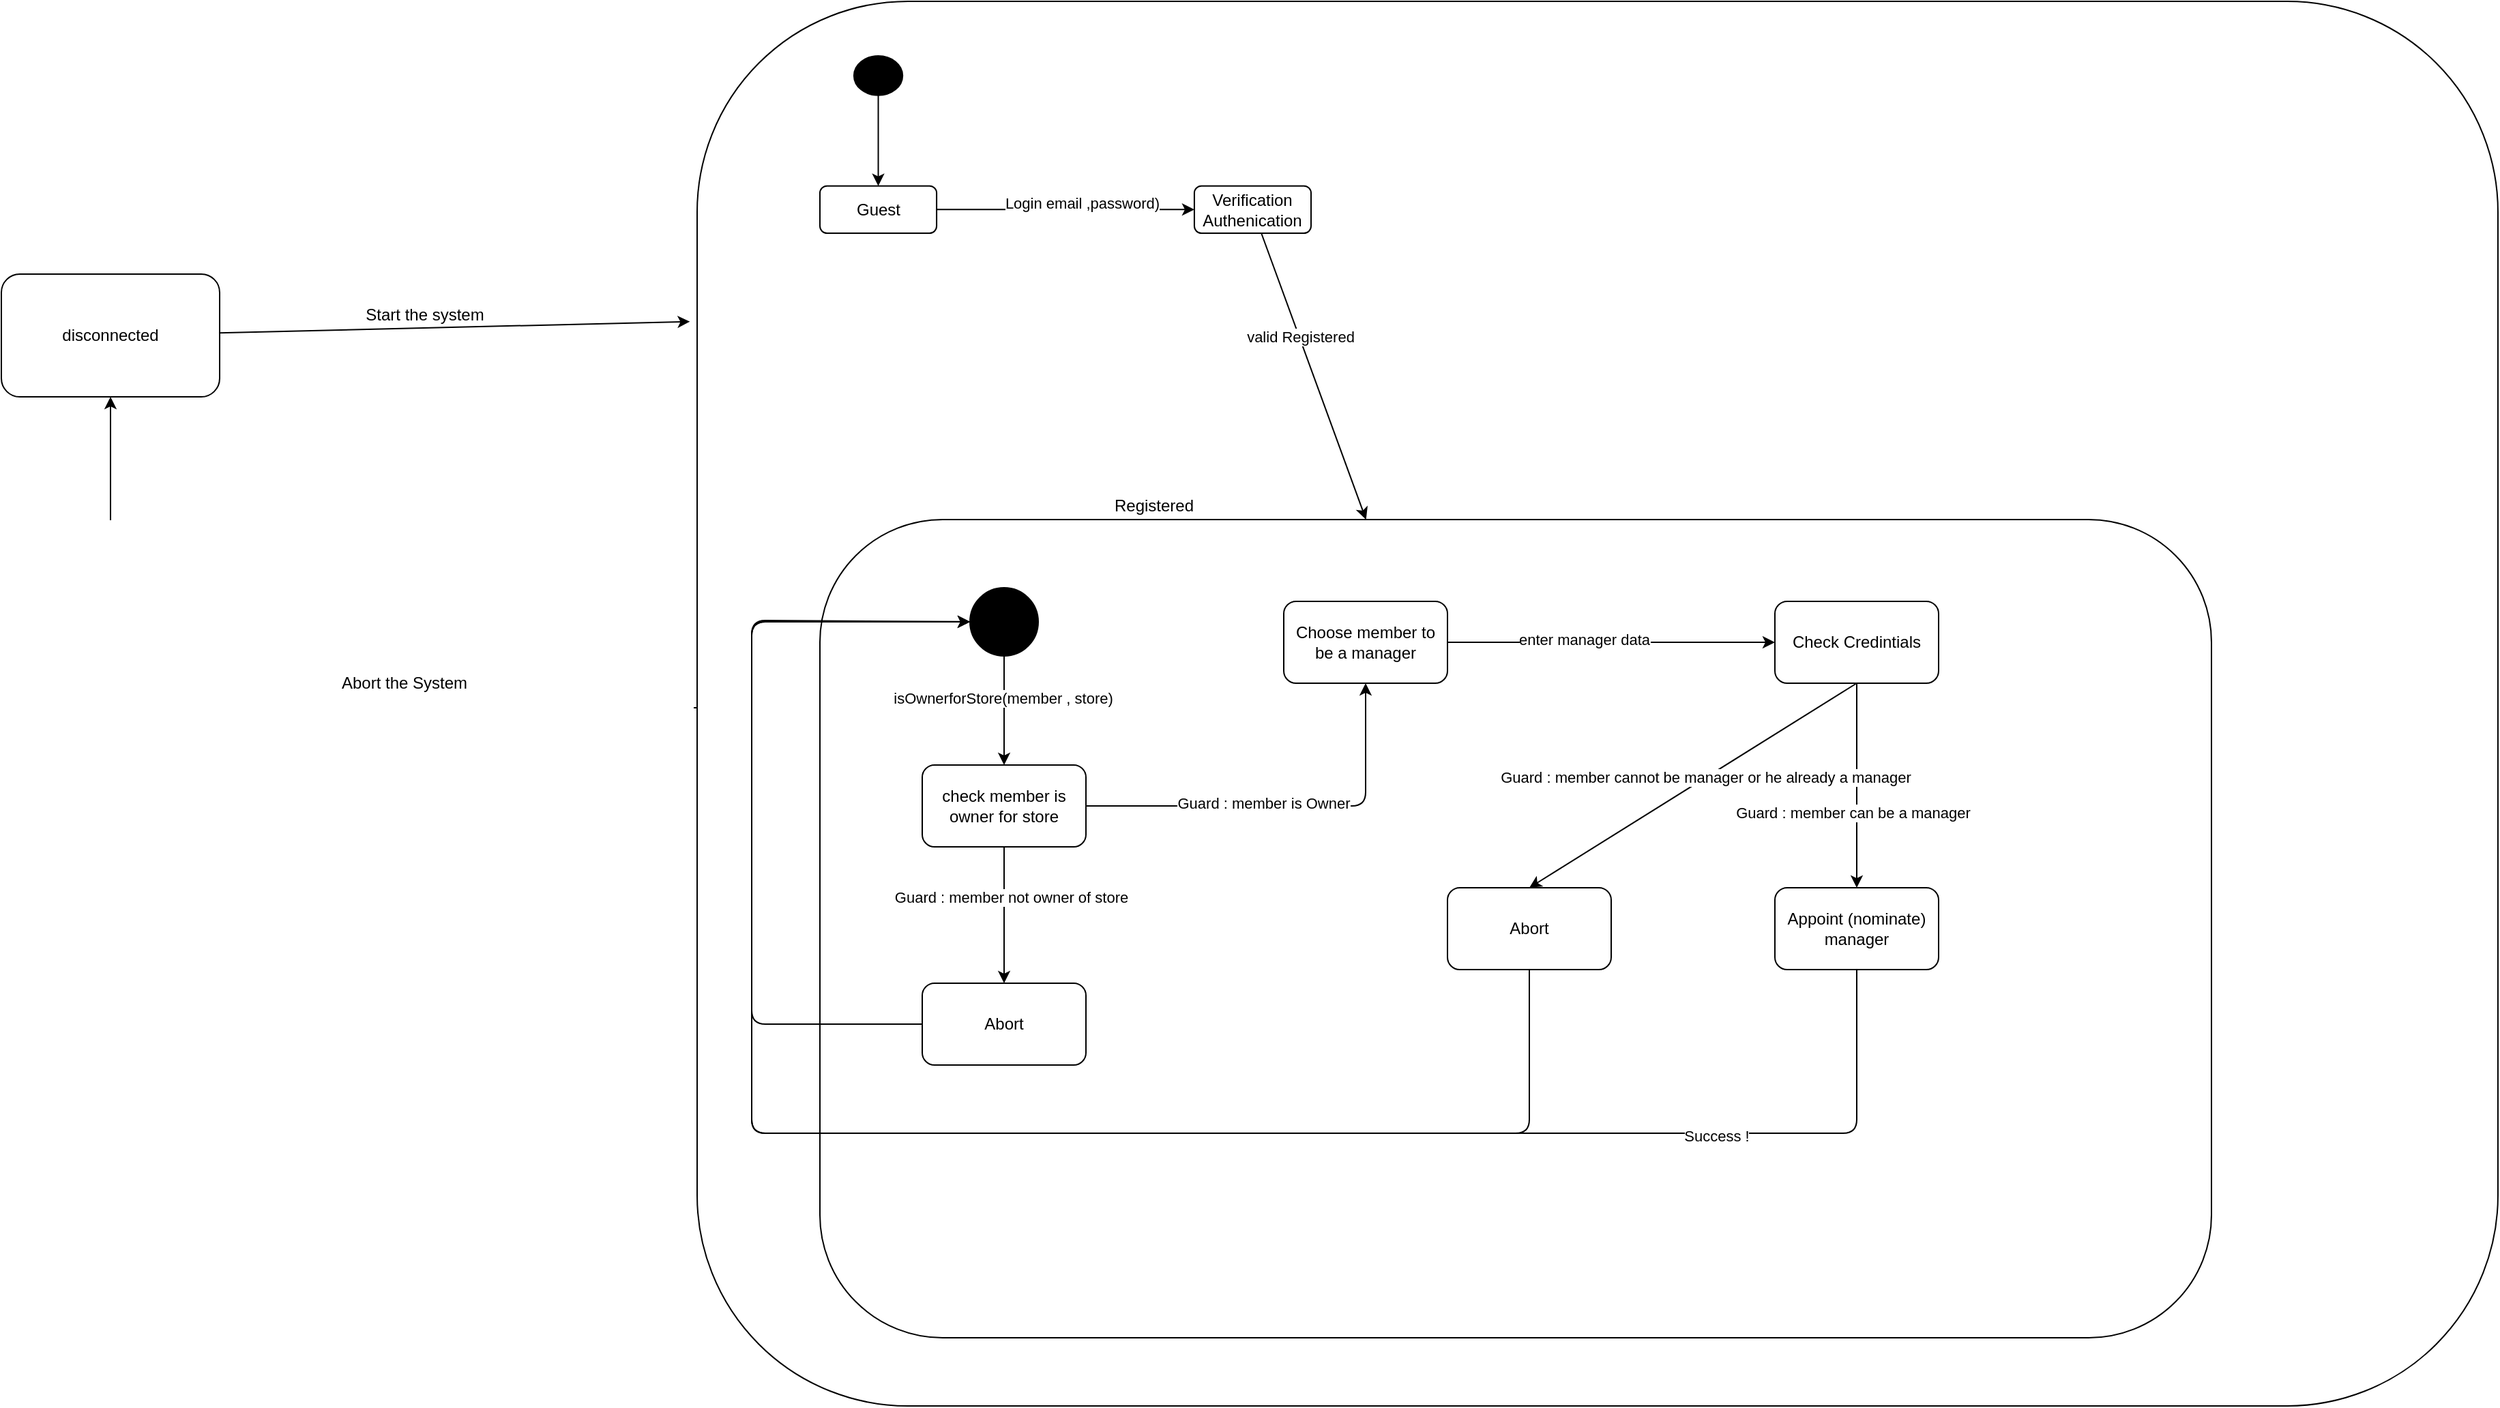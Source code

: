 <mxfile version="14.5.1" type="device"><diagram id="jNaSgFBuIJswenODb-VC" name="Page-1"><mxGraphModel dx="1278" dy="607" grid="1" gridSize="10" guides="1" tooltips="1" connect="1" arrows="1" fold="1" page="1" pageScale="1" pageWidth="850" pageHeight="1100" math="0" shadow="0"><root><mxCell id="0"/><mxCell id="1" parent="0"/><mxCell id="Bai17XnUuMQZsTQ8wF9e-1" value="" style="rounded=1;whiteSpace=wrap;html=1;fillColor=#FFFFFF;" vertex="1" parent="1"><mxGeometry x="530" y="50" width="1320" height="1030" as="geometry"/></mxCell><mxCell id="Bai17XnUuMQZsTQ8wF9e-2" value="" style="endArrow=classic;html=1;entryX=-0.004;entryY=0.228;entryDx=0;entryDy=0;entryPerimeter=0;" edge="1" parent="1" source="Bai17XnUuMQZsTQ8wF9e-36" target="Bai17XnUuMQZsTQ8wF9e-1"><mxGeometry width="50" height="50" relative="1" as="geometry"><mxPoint x="540" y="730" as="sourcePoint"/><mxPoint x="590" y="680" as="targetPoint"/></mxGeometry></mxCell><mxCell id="Bai17XnUuMQZsTQ8wF9e-3" value="" style="endArrow=classic;html=1;" edge="1" parent="1" source="Bai17XnUuMQZsTQ8wF9e-1" target="Bai17XnUuMQZsTQ8wF9e-36"><mxGeometry width="50" height="50" relative="1" as="geometry"><mxPoint x="410" y="630" as="sourcePoint"/><mxPoint x="320" y="460" as="targetPoint"/><Array as="points"><mxPoint x="100" y="570"/></Array></mxGeometry></mxCell><mxCell id="Bai17XnUuMQZsTQ8wF9e-4" value="" style="rounded=1;whiteSpace=wrap;html=1;fillColor=#FFFFFF;" vertex="1" parent="1"><mxGeometry x="620" y="430" width="1020" height="600" as="geometry"/></mxCell><mxCell id="Bai17XnUuMQZsTQ8wF9e-5" value="" style="shape=mxgraph.bpmn.shape;html=1;verticalLabelPosition=bottom;labelBackgroundColor=#ffffff;verticalAlign=top;align=center;perimeter=ellipsePerimeter;outlineConnect=0;outline=standard;symbol=general;fillColor=#000000;" vertex="1" parent="1"><mxGeometry x="730" y="480" width="50" height="50" as="geometry"/></mxCell><mxCell id="Bai17XnUuMQZsTQ8wF9e-7" value="Registered" style="text;html=1;strokeColor=none;fillColor=none;align=center;verticalAlign=middle;whiteSpace=wrap;rounded=0;" vertex="1" parent="1"><mxGeometry x="845" y="410" width="40" height="20" as="geometry"/></mxCell><mxCell id="Bai17XnUuMQZsTQ8wF9e-23" value="" style="group" vertex="1" connectable="0" parent="1"><mxGeometry x="620" y="90" width="360" height="130" as="geometry"/></mxCell><mxCell id="Bai17XnUuMQZsTQ8wF9e-24" value="" style="shape=mxgraph.bpmn.shape;html=1;verticalLabelPosition=bottom;labelBackgroundColor=#ffffff;verticalAlign=top;align=center;perimeter=ellipsePerimeter;outlineConnect=0;outline=standard;symbol=general;fillColor=#000000;" vertex="1" parent="Bai17XnUuMQZsTQ8wF9e-23"><mxGeometry x="24.95" width="35.644" height="28.889" as="geometry"/></mxCell><mxCell id="Bai17XnUuMQZsTQ8wF9e-25" value="Guest" style="rounded=1;whiteSpace=wrap;html=1;fillColor=#FFFFFF;" vertex="1" parent="Bai17XnUuMQZsTQ8wF9e-23"><mxGeometry y="95.333" width="85.545" height="34.667" as="geometry"/></mxCell><mxCell id="Bai17XnUuMQZsTQ8wF9e-26" value="" style="endArrow=classic;html=1;" edge="1" parent="Bai17XnUuMQZsTQ8wF9e-23" source="Bai17XnUuMQZsTQ8wF9e-24" target="Bai17XnUuMQZsTQ8wF9e-25"><mxGeometry width="50" height="50" relative="1" as="geometry"><mxPoint x="89.109" y="34.667" as="sourcePoint"/><mxPoint x="124.752" y="5.778" as="targetPoint"/></mxGeometry></mxCell><mxCell id="Bai17XnUuMQZsTQ8wF9e-27" value="" style="endArrow=classic;html=1;exitX=1;exitY=0.5;exitDx=0;exitDy=0;" edge="1" parent="Bai17XnUuMQZsTQ8wF9e-23" source="Bai17XnUuMQZsTQ8wF9e-25" target="Bai17XnUuMQZsTQ8wF9e-29"><mxGeometry width="50" height="50" relative="1" as="geometry"><mxPoint x="49.901" y="34.667" as="sourcePoint"/><mxPoint x="49.901" y="101.111" as="targetPoint"/></mxGeometry></mxCell><mxCell id="Bai17XnUuMQZsTQ8wF9e-28" value="Login email ,password)" style="edgeLabel;html=1;align=center;verticalAlign=middle;resizable=0;points=[];" vertex="1" connectable="0" parent="Bai17XnUuMQZsTQ8wF9e-27"><mxGeometry x="-0.247" relative="1" as="geometry"><mxPoint x="35" y="-5" as="offset"/></mxGeometry></mxCell><mxCell id="Bai17XnUuMQZsTQ8wF9e-29" value="Verification&lt;br&gt;Authenication" style="rounded=1;whiteSpace=wrap;html=1;fillColor=#FFFFFF;" vertex="1" parent="Bai17XnUuMQZsTQ8wF9e-23"><mxGeometry x="274.455" y="95.333" width="85.545" height="34.667" as="geometry"/></mxCell><mxCell id="Bai17XnUuMQZsTQ8wF9e-30" value="" style="endArrow=classic;html=1;" edge="1" parent="1" source="Bai17XnUuMQZsTQ8wF9e-29" target="Bai17XnUuMQZsTQ8wF9e-4"><mxGeometry width="50" height="50" relative="1" as="geometry"><mxPoint x="685.0" y="305" as="sourcePoint"/><mxPoint x="950.0" y="305" as="targetPoint"/></mxGeometry></mxCell><mxCell id="Bai17XnUuMQZsTQ8wF9e-31" value="valid Registered" style="edgeLabel;html=1;align=center;verticalAlign=middle;resizable=0;points=[];" vertex="1" connectable="0" parent="Bai17XnUuMQZsTQ8wF9e-30"><mxGeometry x="-0.276" relative="1" as="geometry"><mxPoint as="offset"/></mxGeometry></mxCell><mxCell id="Bai17XnUuMQZsTQ8wF9e-36" value="disconnected" style="rounded=1;whiteSpace=wrap;html=1;" vertex="1" parent="1"><mxGeometry x="20" y="250" width="160" height="90" as="geometry"/></mxCell><mxCell id="Bai17XnUuMQZsTQ8wF9e-37" value="Start the system" style="text;html=1;align=center;verticalAlign=middle;resizable=0;points=[];autosize=1;" vertex="1" parent="1"><mxGeometry x="280" y="270" width="100" height="20" as="geometry"/></mxCell><mxCell id="Bai17XnUuMQZsTQ8wF9e-38" value="Abort the System" style="text;html=1;align=center;verticalAlign=middle;resizable=0;points=[];autosize=1;" vertex="1" parent="1"><mxGeometry x="260" y="540" width="110" height="20" as="geometry"/></mxCell><mxCell id="Bai17XnUuMQZsTQ8wF9e-42" value="" style="endArrow=classic;html=1;" edge="1" parent="1" source="Bai17XnUuMQZsTQ8wF9e-5" target="Bai17XnUuMQZsTQ8wF9e-43"><mxGeometry width="50" height="50" relative="1" as="geometry"><mxPoint x="780" y="760" as="sourcePoint"/><mxPoint x="830" y="710" as="targetPoint"/></mxGeometry></mxCell><mxCell id="Bai17XnUuMQZsTQ8wF9e-52" value="isOwnerforStore(member , store)" style="edgeLabel;html=1;align=center;verticalAlign=middle;resizable=0;points=[];" vertex="1" connectable="0" parent="Bai17XnUuMQZsTQ8wF9e-42"><mxGeometry x="-0.226" y="-1" relative="1" as="geometry"><mxPoint as="offset"/></mxGeometry></mxCell><mxCell id="Bai17XnUuMQZsTQ8wF9e-43" value="check member is owner for store" style="rounded=1;whiteSpace=wrap;html=1;" vertex="1" parent="1"><mxGeometry x="695" y="610" width="120" height="60" as="geometry"/></mxCell><mxCell id="Bai17XnUuMQZsTQ8wF9e-44" value="" style="endArrow=classic;html=1;exitX=0.5;exitY=1;exitDx=0;exitDy=0;entryX=0.5;entryY=0;entryDx=0;entryDy=0;" edge="1" parent="1" source="Bai17XnUuMQZsTQ8wF9e-43" target="Bai17XnUuMQZsTQ8wF9e-46"><mxGeometry width="50" height="50" relative="1" as="geometry"><mxPoint x="780" y="750" as="sourcePoint"/><mxPoint x="830" y="700" as="targetPoint"/></mxGeometry></mxCell><mxCell id="Bai17XnUuMQZsTQ8wF9e-47" value="Guard : member not owner of store" style="edgeLabel;html=1;align=center;verticalAlign=middle;resizable=0;points=[];" vertex="1" connectable="0" parent="Bai17XnUuMQZsTQ8wF9e-44"><mxGeometry x="-0.275" y="5" relative="1" as="geometry"><mxPoint as="offset"/></mxGeometry></mxCell><mxCell id="Bai17XnUuMQZsTQ8wF9e-46" value="Abort" style="rounded=1;whiteSpace=wrap;html=1;" vertex="1" parent="1"><mxGeometry x="695" y="770" width="120" height="60" as="geometry"/></mxCell><mxCell id="Bai17XnUuMQZsTQ8wF9e-48" value="" style="endArrow=classic;html=1;exitX=0;exitY=0.5;exitDx=0;exitDy=0;" edge="1" parent="1" source="Bai17XnUuMQZsTQ8wF9e-46" target="Bai17XnUuMQZsTQ8wF9e-5"><mxGeometry width="50" height="50" relative="1" as="geometry"><mxPoint x="680" y="660" as="sourcePoint"/><mxPoint x="730" y="610" as="targetPoint"/><Array as="points"><mxPoint x="570" y="800"/><mxPoint x="570" y="505"/></Array></mxGeometry></mxCell><mxCell id="Bai17XnUuMQZsTQ8wF9e-49" value="" style="endArrow=classic;html=1;exitX=1;exitY=0.5;exitDx=0;exitDy=0;entryX=0.5;entryY=1;entryDx=0;entryDy=0;" edge="1" parent="1" source="Bai17XnUuMQZsTQ8wF9e-43" target="Bai17XnUuMQZsTQ8wF9e-50"><mxGeometry width="50" height="50" relative="1" as="geometry"><mxPoint x="1000" y="660" as="sourcePoint"/><mxPoint x="1050" y="610" as="targetPoint"/><Array as="points"><mxPoint x="1020" y="640"/></Array></mxGeometry></mxCell><mxCell id="Bai17XnUuMQZsTQ8wF9e-51" value="Guard : member is Owner" style="edgeLabel;html=1;align=center;verticalAlign=middle;resizable=0;points=[];" vertex="1" connectable="0" parent="Bai17XnUuMQZsTQ8wF9e-49"><mxGeometry x="-0.117" y="2" relative="1" as="geometry"><mxPoint as="offset"/></mxGeometry></mxCell><mxCell id="Bai17XnUuMQZsTQ8wF9e-50" value="Choose member to be a manager" style="rounded=1;whiteSpace=wrap;html=1;" vertex="1" parent="1"><mxGeometry x="960" y="490" width="120" height="60" as="geometry"/></mxCell><mxCell id="Bai17XnUuMQZsTQ8wF9e-53" value="Check Credintials" style="rounded=1;whiteSpace=wrap;html=1;" vertex="1" parent="1"><mxGeometry x="1320" y="490" width="120" height="60" as="geometry"/></mxCell><mxCell id="Bai17XnUuMQZsTQ8wF9e-54" value="" style="endArrow=classic;html=1;exitX=1;exitY=0.5;exitDx=0;exitDy=0;" edge="1" parent="1" source="Bai17XnUuMQZsTQ8wF9e-50" target="Bai17XnUuMQZsTQ8wF9e-53"><mxGeometry width="50" height="50" relative="1" as="geometry"><mxPoint x="1160" y="610" as="sourcePoint"/><mxPoint x="1210" y="560" as="targetPoint"/></mxGeometry></mxCell><mxCell id="Bai17XnUuMQZsTQ8wF9e-55" value="enter manager data" style="edgeLabel;html=1;align=center;verticalAlign=middle;resizable=0;points=[];" vertex="1" connectable="0" parent="Bai17XnUuMQZsTQ8wF9e-54"><mxGeometry x="-0.166" y="2" relative="1" as="geometry"><mxPoint as="offset"/></mxGeometry></mxCell><mxCell id="Bai17XnUuMQZsTQ8wF9e-56" value="" style="endArrow=classic;html=1;" edge="1" parent="1" source="Bai17XnUuMQZsTQ8wF9e-53" target="Bai17XnUuMQZsTQ8wF9e-57"><mxGeometry width="50" height="50" relative="1" as="geometry"><mxPoint x="1360" y="630" as="sourcePoint"/><mxPoint x="1410" y="580" as="targetPoint"/></mxGeometry></mxCell><mxCell id="Bai17XnUuMQZsTQ8wF9e-58" value="Guard : member can be a manager" style="edgeLabel;html=1;align=center;verticalAlign=middle;resizable=0;points=[];" vertex="1" connectable="0" parent="Bai17XnUuMQZsTQ8wF9e-56"><mxGeometry x="0.26" y="-3" relative="1" as="geometry"><mxPoint as="offset"/></mxGeometry></mxCell><mxCell id="Bai17XnUuMQZsTQ8wF9e-57" value="Appoint (nominate) manager" style="rounded=1;whiteSpace=wrap;html=1;" vertex="1" parent="1"><mxGeometry x="1320" y="700" width="120" height="60" as="geometry"/></mxCell><mxCell id="Bai17XnUuMQZsTQ8wF9e-59" value="" style="endArrow=classic;html=1;exitX=0.5;exitY=1;exitDx=0;exitDy=0;" edge="1" parent="1" source="Bai17XnUuMQZsTQ8wF9e-57" target="Bai17XnUuMQZsTQ8wF9e-5"><mxGeometry width="50" height="50" relative="1" as="geometry"><mxPoint x="1170" y="720" as="sourcePoint"/><mxPoint x="1220" y="670" as="targetPoint"/><Array as="points"><mxPoint x="1380" y="880"/><mxPoint x="570" y="880"/><mxPoint x="570" y="504"/></Array></mxGeometry></mxCell><mxCell id="Bai17XnUuMQZsTQ8wF9e-61" value="Success !" style="edgeLabel;html=1;align=center;verticalAlign=middle;resizable=0;points=[];" vertex="1" connectable="0" parent="Bai17XnUuMQZsTQ8wF9e-59"><mxGeometry x="-0.695" y="2" relative="1" as="geometry"><mxPoint as="offset"/></mxGeometry></mxCell><mxCell id="Bai17XnUuMQZsTQ8wF9e-60" value="" style="endArrow=classic;html=1;exitX=0.5;exitY=1;exitDx=0;exitDy=0;entryX=0.5;entryY=0;entryDx=0;entryDy=0;" edge="1" parent="1" source="Bai17XnUuMQZsTQ8wF9e-53" target="Bai17XnUuMQZsTQ8wF9e-62"><mxGeometry width="50" height="50" relative="1" as="geometry"><mxPoint x="1140" y="690" as="sourcePoint"/><mxPoint x="1190" y="640" as="targetPoint"/></mxGeometry></mxCell><mxCell id="Bai17XnUuMQZsTQ8wF9e-63" value="Guard : member cannot be manager or he already a manager" style="edgeLabel;html=1;align=center;verticalAlign=middle;resizable=0;points=[];" vertex="1" connectable="0" parent="Bai17XnUuMQZsTQ8wF9e-60"><mxGeometry x="-0.074" y="-1" relative="1" as="geometry"><mxPoint as="offset"/></mxGeometry></mxCell><mxCell id="Bai17XnUuMQZsTQ8wF9e-62" value="Abort" style="rounded=1;whiteSpace=wrap;html=1;" vertex="1" parent="1"><mxGeometry x="1080" y="700" width="120" height="60" as="geometry"/></mxCell><mxCell id="Bai17XnUuMQZsTQ8wF9e-64" value="" style="endArrow=classic;html=1;exitX=0.5;exitY=1;exitDx=0;exitDy=0;" edge="1" parent="1" source="Bai17XnUuMQZsTQ8wF9e-62" target="Bai17XnUuMQZsTQ8wF9e-5"><mxGeometry width="50" height="50" relative="1" as="geometry"><mxPoint x="1140" y="700" as="sourcePoint"/><mxPoint x="1190" y="650" as="targetPoint"/><Array as="points"><mxPoint x="1140" y="880"/><mxPoint x="570" y="880"/><mxPoint x="570" y="505"/></Array></mxGeometry></mxCell></root></mxGraphModel></diagram></mxfile>